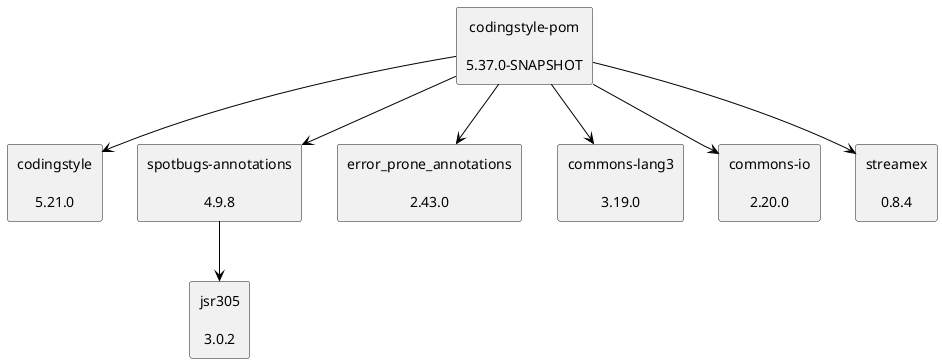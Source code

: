 @startuml
skinparam defaultTextAlignment center
skinparam rectangle {
  BackgroundColor<<optional>> beige
  BackgroundColor<<test>> lightGreen
  BackgroundColor<<runtime>> lightBlue
  BackgroundColor<<provided>> lightGray
}
rectangle "codingstyle-pom\n\n5.37.0-SNAPSHOT" as edu_hm_hafner_codingstyle_pom_pom
rectangle "codingstyle\n\n5.21.0" as edu_hm_hafner_codingstyle_jar
rectangle "spotbugs-annotations\n\n4.9.8" as com_github_spotbugs_spotbugs_annotations_jar
rectangle "jsr305\n\n3.0.2" as com_google_code_findbugs_jsr305_jar
rectangle "error_prone_annotations\n\n2.43.0" as com_google_errorprone_error_prone_annotations_jar
rectangle "commons-lang3\n\n3.19.0" as org_apache_commons_commons_lang3_jar
rectangle "commons-io\n\n2.20.0" as commons_io_commons_io_jar
rectangle "streamex\n\n0.8.4" as one_util_streamex_jar
edu_hm_hafner_codingstyle_pom_pom -[#000000]-> edu_hm_hafner_codingstyle_jar
com_github_spotbugs_spotbugs_annotations_jar -[#000000]-> com_google_code_findbugs_jsr305_jar
edu_hm_hafner_codingstyle_pom_pom -[#000000]-> com_github_spotbugs_spotbugs_annotations_jar
edu_hm_hafner_codingstyle_pom_pom -[#000000]-> com_google_errorprone_error_prone_annotations_jar
edu_hm_hafner_codingstyle_pom_pom -[#000000]-> org_apache_commons_commons_lang3_jar
edu_hm_hafner_codingstyle_pom_pom -[#000000]-> commons_io_commons_io_jar
edu_hm_hafner_codingstyle_pom_pom -[#000000]-> one_util_streamex_jar
@enduml